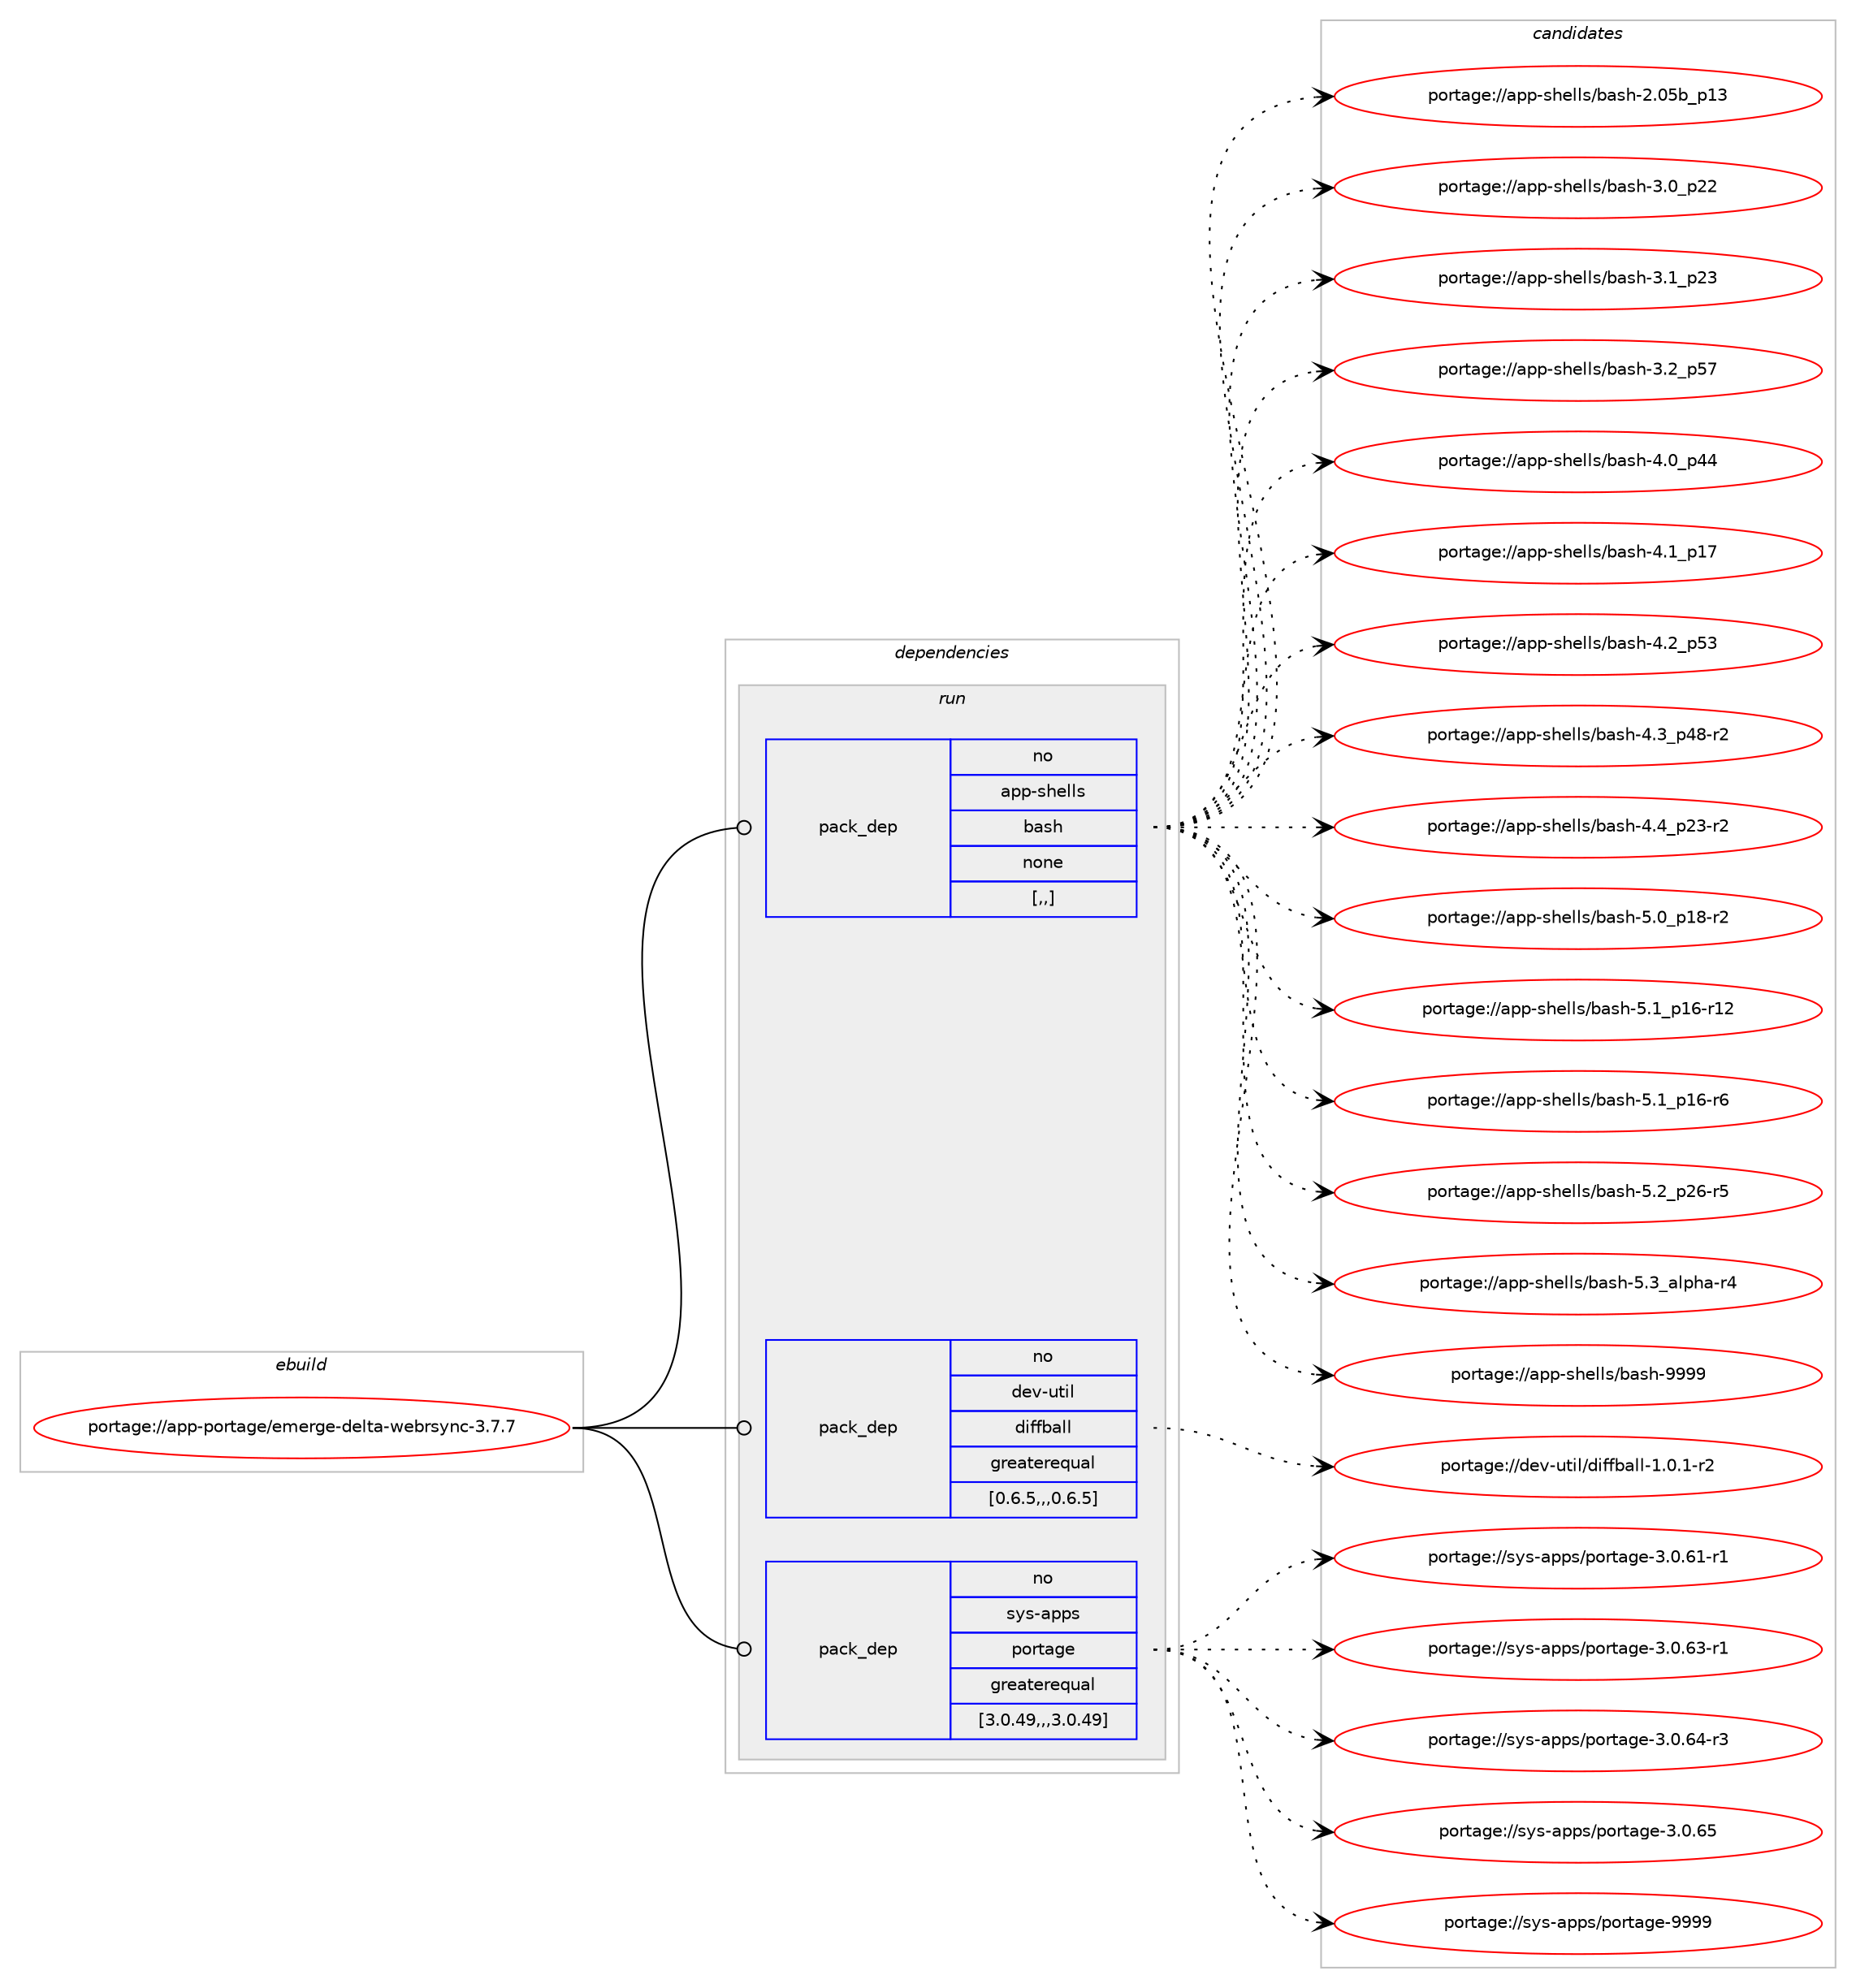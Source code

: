 digraph prolog {

# *************
# Graph options
# *************

newrank=true;
concentrate=true;
compound=true;
graph [rankdir=LR,fontname=Helvetica,fontsize=10,ranksep=1.5];#, ranksep=2.5, nodesep=0.2];
edge  [arrowhead=vee];
node  [fontname=Helvetica,fontsize=10];

# **********
# The ebuild
# **********

subgraph cluster_leftcol {
color=gray;
rank=same;
label=<<i>ebuild</i>>;
id [label="portage://app-portage/emerge-delta-webrsync-3.7.7", color=red, width=4, href="../app-portage/emerge-delta-webrsync-3.7.7.svg"];
}

# ****************
# The dependencies
# ****************

subgraph cluster_midcol {
color=gray;
label=<<i>dependencies</i>>;
subgraph cluster_compile {
fillcolor="#eeeeee";
style=filled;
label=<<i>compile</i>>;
}
subgraph cluster_compileandrun {
fillcolor="#eeeeee";
style=filled;
label=<<i>compile and run</i>>;
}
subgraph cluster_run {
fillcolor="#eeeeee";
style=filled;
label=<<i>run</i>>;
subgraph pack34911 {
dependency48983 [label=<<TABLE BORDER="0" CELLBORDER="1" CELLSPACING="0" CELLPADDING="4" WIDTH="220"><TR><TD ROWSPAN="6" CELLPADDING="30">pack_dep</TD></TR><TR><TD WIDTH="110">no</TD></TR><TR><TD>app-shells</TD></TR><TR><TD>bash</TD></TR><TR><TD>none</TD></TR><TR><TD>[,,]</TD></TR></TABLE>>, shape=none, color=blue];
}
id:e -> dependency48983:w [weight=20,style="solid",arrowhead="odot"];
subgraph pack34912 {
dependency48984 [label=<<TABLE BORDER="0" CELLBORDER="1" CELLSPACING="0" CELLPADDING="4" WIDTH="220"><TR><TD ROWSPAN="6" CELLPADDING="30">pack_dep</TD></TR><TR><TD WIDTH="110">no</TD></TR><TR><TD>dev-util</TD></TR><TR><TD>diffball</TD></TR><TR><TD>greaterequal</TD></TR><TR><TD>[0.6.5,,,0.6.5]</TD></TR></TABLE>>, shape=none, color=blue];
}
id:e -> dependency48984:w [weight=20,style="solid",arrowhead="odot"];
subgraph pack34913 {
dependency48985 [label=<<TABLE BORDER="0" CELLBORDER="1" CELLSPACING="0" CELLPADDING="4" WIDTH="220"><TR><TD ROWSPAN="6" CELLPADDING="30">pack_dep</TD></TR><TR><TD WIDTH="110">no</TD></TR><TR><TD>sys-apps</TD></TR><TR><TD>portage</TD></TR><TR><TD>greaterequal</TD></TR><TR><TD>[3.0.49,,,3.0.49]</TD></TR></TABLE>>, shape=none, color=blue];
}
id:e -> dependency48985:w [weight=20,style="solid",arrowhead="odot"];
}
}

# **************
# The candidates
# **************

subgraph cluster_choices {
rank=same;
color=gray;
label=<<i>candidates</i>>;

subgraph choice34911 {
color=black;
nodesep=1;
choice9711211245115104101108108115479897115104455046485398951124951 [label="portage://app-shells/bash-2.05b_p13", color=red, width=4,href="../app-shells/bash-2.05b_p13.svg"];
choice971121124511510410110810811547989711510445514648951125050 [label="portage://app-shells/bash-3.0_p22", color=red, width=4,href="../app-shells/bash-3.0_p22.svg"];
choice971121124511510410110810811547989711510445514649951125051 [label="portage://app-shells/bash-3.1_p23", color=red, width=4,href="../app-shells/bash-3.1_p23.svg"];
choice971121124511510410110810811547989711510445514650951125355 [label="portage://app-shells/bash-3.2_p57", color=red, width=4,href="../app-shells/bash-3.2_p57.svg"];
choice971121124511510410110810811547989711510445524648951125252 [label="portage://app-shells/bash-4.0_p44", color=red, width=4,href="../app-shells/bash-4.0_p44.svg"];
choice971121124511510410110810811547989711510445524649951124955 [label="portage://app-shells/bash-4.1_p17", color=red, width=4,href="../app-shells/bash-4.1_p17.svg"];
choice971121124511510410110810811547989711510445524650951125351 [label="portage://app-shells/bash-4.2_p53", color=red, width=4,href="../app-shells/bash-4.2_p53.svg"];
choice9711211245115104101108108115479897115104455246519511252564511450 [label="portage://app-shells/bash-4.3_p48-r2", color=red, width=4,href="../app-shells/bash-4.3_p48-r2.svg"];
choice9711211245115104101108108115479897115104455246529511250514511450 [label="portage://app-shells/bash-4.4_p23-r2", color=red, width=4,href="../app-shells/bash-4.4_p23-r2.svg"];
choice9711211245115104101108108115479897115104455346489511249564511450 [label="portage://app-shells/bash-5.0_p18-r2", color=red, width=4,href="../app-shells/bash-5.0_p18-r2.svg"];
choice971121124511510410110810811547989711510445534649951124954451144950 [label="portage://app-shells/bash-5.1_p16-r12", color=red, width=4,href="../app-shells/bash-5.1_p16-r12.svg"];
choice9711211245115104101108108115479897115104455346499511249544511454 [label="portage://app-shells/bash-5.1_p16-r6", color=red, width=4,href="../app-shells/bash-5.1_p16-r6.svg"];
choice9711211245115104101108108115479897115104455346509511250544511453 [label="portage://app-shells/bash-5.2_p26-r5", color=red, width=4,href="../app-shells/bash-5.2_p26-r5.svg"];
choice9711211245115104101108108115479897115104455346519597108112104974511452 [label="portage://app-shells/bash-5.3_alpha-r4", color=red, width=4,href="../app-shells/bash-5.3_alpha-r4.svg"];
choice97112112451151041011081081154798971151044557575757 [label="portage://app-shells/bash-9999", color=red, width=4,href="../app-shells/bash-9999.svg"];
dependency48983:e -> choice9711211245115104101108108115479897115104455046485398951124951:w [style=dotted,weight="100"];
dependency48983:e -> choice971121124511510410110810811547989711510445514648951125050:w [style=dotted,weight="100"];
dependency48983:e -> choice971121124511510410110810811547989711510445514649951125051:w [style=dotted,weight="100"];
dependency48983:e -> choice971121124511510410110810811547989711510445514650951125355:w [style=dotted,weight="100"];
dependency48983:e -> choice971121124511510410110810811547989711510445524648951125252:w [style=dotted,weight="100"];
dependency48983:e -> choice971121124511510410110810811547989711510445524649951124955:w [style=dotted,weight="100"];
dependency48983:e -> choice971121124511510410110810811547989711510445524650951125351:w [style=dotted,weight="100"];
dependency48983:e -> choice9711211245115104101108108115479897115104455246519511252564511450:w [style=dotted,weight="100"];
dependency48983:e -> choice9711211245115104101108108115479897115104455246529511250514511450:w [style=dotted,weight="100"];
dependency48983:e -> choice9711211245115104101108108115479897115104455346489511249564511450:w [style=dotted,weight="100"];
dependency48983:e -> choice971121124511510410110810811547989711510445534649951124954451144950:w [style=dotted,weight="100"];
dependency48983:e -> choice9711211245115104101108108115479897115104455346499511249544511454:w [style=dotted,weight="100"];
dependency48983:e -> choice9711211245115104101108108115479897115104455346509511250544511453:w [style=dotted,weight="100"];
dependency48983:e -> choice9711211245115104101108108115479897115104455346519597108112104974511452:w [style=dotted,weight="100"];
dependency48983:e -> choice97112112451151041011081081154798971151044557575757:w [style=dotted,weight="100"];
}
subgraph choice34912 {
color=black;
nodesep=1;
choice100101118451171161051084710010510210298971081084549464846494511450 [label="portage://dev-util/diffball-1.0.1-r2", color=red, width=4,href="../dev-util/diffball-1.0.1-r2.svg"];
dependency48984:e -> choice100101118451171161051084710010510210298971081084549464846494511450:w [style=dotted,weight="100"];
}
subgraph choice34913 {
color=black;
nodesep=1;
choice11512111545971121121154711211111411697103101455146484654494511449 [label="portage://sys-apps/portage-3.0.61-r1", color=red, width=4,href="../sys-apps/portage-3.0.61-r1.svg"];
choice11512111545971121121154711211111411697103101455146484654514511449 [label="portage://sys-apps/portage-3.0.63-r1", color=red, width=4,href="../sys-apps/portage-3.0.63-r1.svg"];
choice11512111545971121121154711211111411697103101455146484654524511451 [label="portage://sys-apps/portage-3.0.64-r3", color=red, width=4,href="../sys-apps/portage-3.0.64-r3.svg"];
choice1151211154597112112115471121111141169710310145514648465453 [label="portage://sys-apps/portage-3.0.65", color=red, width=4,href="../sys-apps/portage-3.0.65.svg"];
choice115121115459711211211547112111114116971031014557575757 [label="portage://sys-apps/portage-9999", color=red, width=4,href="../sys-apps/portage-9999.svg"];
dependency48985:e -> choice11512111545971121121154711211111411697103101455146484654494511449:w [style=dotted,weight="100"];
dependency48985:e -> choice11512111545971121121154711211111411697103101455146484654514511449:w [style=dotted,weight="100"];
dependency48985:e -> choice11512111545971121121154711211111411697103101455146484654524511451:w [style=dotted,weight="100"];
dependency48985:e -> choice1151211154597112112115471121111141169710310145514648465453:w [style=dotted,weight="100"];
dependency48985:e -> choice115121115459711211211547112111114116971031014557575757:w [style=dotted,weight="100"];
}
}

}
